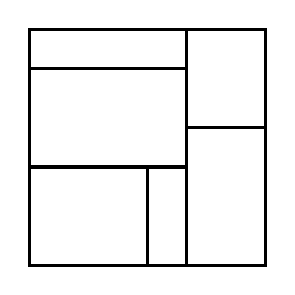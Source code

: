 \begin{tikzpicture}[very thick, scale=.5]
    \draw (0,5) rectangle (4,6);
    \draw (0,5/2) rectangle (4,5);
    \draw (0,0) rectangle (3,5/2);
    \draw (3,0) rectangle (4,5/2);
    \draw (4,7/2) rectangle (6,6);
    \draw (4,0) rectangle (6,7/2);
\end{tikzpicture}
